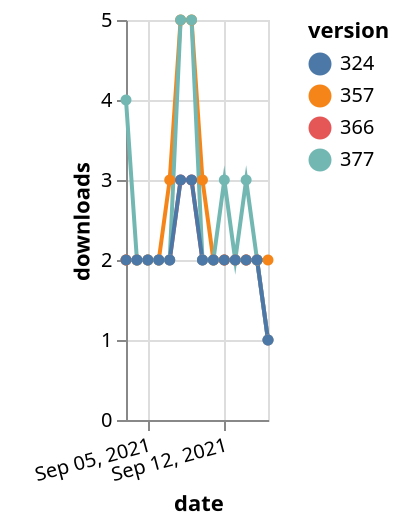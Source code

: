 {"$schema": "https://vega.github.io/schema/vega-lite/v5.json", "description": "A simple bar chart with embedded data.", "data": {"values": [{"date": "2021-09-03", "total": 2348, "delta": 2, "version": "366"}, {"date": "2021-09-04", "total": 2350, "delta": 2, "version": "366"}, {"date": "2021-09-05", "total": 2352, "delta": 2, "version": "366"}, {"date": "2021-09-06", "total": 2354, "delta": 2, "version": "366"}, {"date": "2021-09-07", "total": 2356, "delta": 2, "version": "366"}, {"date": "2021-09-08", "total": 2359, "delta": 3, "version": "366"}, {"date": "2021-09-09", "total": 2362, "delta": 3, "version": "366"}, {"date": "2021-09-10", "total": 2364, "delta": 2, "version": "366"}, {"date": "2021-09-11", "total": 2366, "delta": 2, "version": "366"}, {"date": "2021-09-12", "total": 2368, "delta": 2, "version": "366"}, {"date": "2021-09-13", "total": 2370, "delta": 2, "version": "366"}, {"date": "2021-09-14", "total": 2372, "delta": 2, "version": "366"}, {"date": "2021-09-15", "total": 2374, "delta": 2, "version": "366"}, {"date": "2021-09-16", "total": 2375, "delta": 1, "version": "366"}, {"date": "2021-09-03", "total": 2904, "delta": 2, "version": "357"}, {"date": "2021-09-04", "total": 2906, "delta": 2, "version": "357"}, {"date": "2021-09-05", "total": 2908, "delta": 2, "version": "357"}, {"date": "2021-09-06", "total": 2910, "delta": 2, "version": "357"}, {"date": "2021-09-07", "total": 2913, "delta": 3, "version": "357"}, {"date": "2021-09-08", "total": 2918, "delta": 5, "version": "357"}, {"date": "2021-09-09", "total": 2923, "delta": 5, "version": "357"}, {"date": "2021-09-10", "total": 2926, "delta": 3, "version": "357"}, {"date": "2021-09-11", "total": 2928, "delta": 2, "version": "357"}, {"date": "2021-09-12", "total": 2930, "delta": 2, "version": "357"}, {"date": "2021-09-13", "total": 2932, "delta": 2, "version": "357"}, {"date": "2021-09-14", "total": 2934, "delta": 2, "version": "357"}, {"date": "2021-09-15", "total": 2936, "delta": 2, "version": "357"}, {"date": "2021-09-16", "total": 2938, "delta": 2, "version": "357"}, {"date": "2021-09-03", "total": 2140, "delta": 4, "version": "377"}, {"date": "2021-09-04", "total": 2142, "delta": 2, "version": "377"}, {"date": "2021-09-05", "total": 2144, "delta": 2, "version": "377"}, {"date": "2021-09-06", "total": 2146, "delta": 2, "version": "377"}, {"date": "2021-09-07", "total": 2148, "delta": 2, "version": "377"}, {"date": "2021-09-08", "total": 2153, "delta": 5, "version": "377"}, {"date": "2021-09-09", "total": 2158, "delta": 5, "version": "377"}, {"date": "2021-09-10", "total": 2160, "delta": 2, "version": "377"}, {"date": "2021-09-11", "total": 2162, "delta": 2, "version": "377"}, {"date": "2021-09-12", "total": 2165, "delta": 3, "version": "377"}, {"date": "2021-09-13", "total": 2167, "delta": 2, "version": "377"}, {"date": "2021-09-14", "total": 2170, "delta": 3, "version": "377"}, {"date": "2021-09-15", "total": 2172, "delta": 2, "version": "377"}, {"date": "2021-09-16", "total": 2173, "delta": 1, "version": "377"}, {"date": "2021-09-03", "total": 2590, "delta": 2, "version": "324"}, {"date": "2021-09-04", "total": 2592, "delta": 2, "version": "324"}, {"date": "2021-09-05", "total": 2594, "delta": 2, "version": "324"}, {"date": "2021-09-06", "total": 2596, "delta": 2, "version": "324"}, {"date": "2021-09-07", "total": 2598, "delta": 2, "version": "324"}, {"date": "2021-09-08", "total": 2601, "delta": 3, "version": "324"}, {"date": "2021-09-09", "total": 2604, "delta": 3, "version": "324"}, {"date": "2021-09-10", "total": 2606, "delta": 2, "version": "324"}, {"date": "2021-09-11", "total": 2608, "delta": 2, "version": "324"}, {"date": "2021-09-12", "total": 2610, "delta": 2, "version": "324"}, {"date": "2021-09-13", "total": 2612, "delta": 2, "version": "324"}, {"date": "2021-09-14", "total": 2614, "delta": 2, "version": "324"}, {"date": "2021-09-15", "total": 2616, "delta": 2, "version": "324"}, {"date": "2021-09-16", "total": 2617, "delta": 1, "version": "324"}]}, "width": "container", "mark": {"type": "line", "point": {"filled": true}}, "encoding": {"x": {"field": "date", "type": "temporal", "timeUnit": "yearmonthdate", "title": "date", "axis": {"labelAngle": -15}}, "y": {"field": "delta", "type": "quantitative", "title": "downloads"}, "color": {"field": "version", "type": "nominal"}, "tooltip": {"field": "delta"}}}